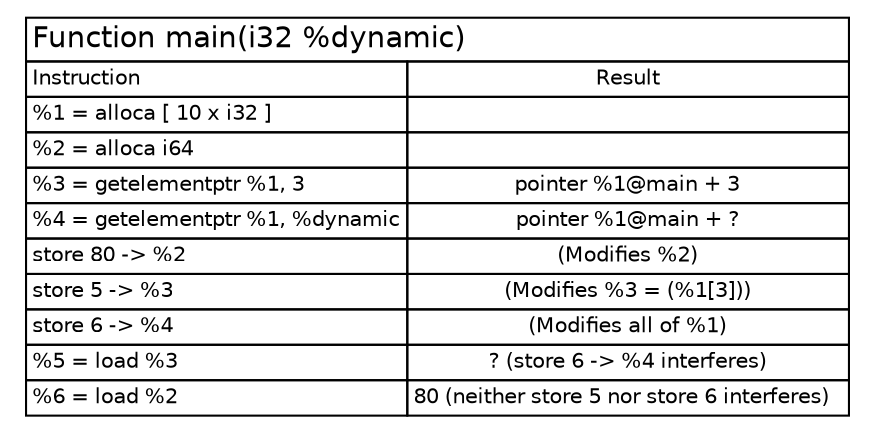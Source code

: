 digraph "Toplevel" {
graph [ fontname = "Helvetica" ];
node [fontname = "helvetica"];
edge [fontname = "helvetica"];

MainBB0[shape=plaintext, fontsize=10, label=<

<table border="0" cellborder="1" cellspacing="0">
  <tr><td align="left" colspan="2"><font point-size="14">Function main(i32 %dynamic)</font></td></tr>
  <tr><td align="left">Instruction</td><td>Result</td></tr>
  <tr><td align="left">%1 = alloca [ 10 x i32 ]</td><td></td></tr>
  <tr><td align="left">%2 = alloca i64</td><td></td></tr>
  <tr><td align="left">%3 = getelementptr %1, 3</td><td>pointer %1@main + 3</td></tr>
  <tr><td align="left">%4 = getelementptr %1, %dynamic</td><td>pointer %1@main + ?</td></tr>
  <tr><td align="left">store 80 -&gt; %2</td><td>(Modifies %2)</td></tr>
  <tr><td align="left">store 5 -&gt; %3</td><td>(Modifies %3 = (%1[3]))</td></tr>
  <tr><td align="left">store 6 -&gt; %4</td><td>(Modifies all of %1)</td></tr>
  <tr><td align="left">%5 = load %3</td><td>? (store 6 -&gt; %4 interferes)</td></tr>
  <tr><td align="left">%6 = load %2</td><td>80 (neither store 5 nor store 6 interferes)  </td></tr>
</table>
					       
>];

}